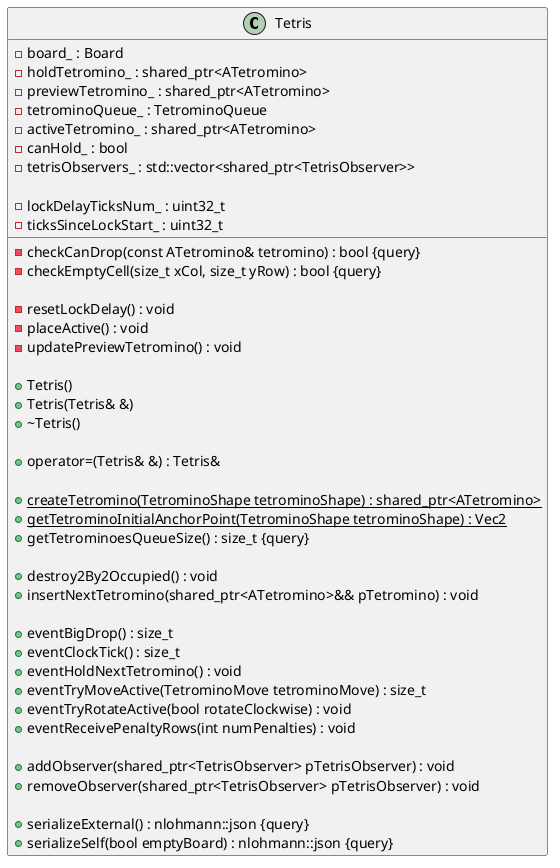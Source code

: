 @startuml (id=Tetris)

class Tetris {
	-board_ : Board
	-holdTetromino_ : shared_ptr<ATetromino>
	-previewTetromino_ : shared_ptr<ATetromino>
	-tetrominoQueue_ : TetrominoQueue
	-activeTetromino_ : shared_ptr<ATetromino>
	-canHold_ : bool
	-tetrisObservers_ : std::vector<shared_ptr<TetrisObserver>>

	-lockDelayTicksNum_ : uint32_t
	-ticksSinceLockStart_ : uint32_t

	-checkCanDrop(const ATetromino& tetromino) : bool {query}
	-checkEmptyCell(size_t xCol, size_t yRow) : bool {query}

	-resetLockDelay() : void
	-placeActive() : void
	-updatePreviewTetromino() : void
	
	+Tetris()
	+Tetris(Tetris& &)
	+~Tetris()

	+operator=(Tetris& &) : Tetris&

	+{static} createTetromino(TetrominoShape tetrominoShape) : shared_ptr<ATetromino>
	+{static} getTetrominoInitialAnchorPoint(TetrominoShape tetrominoShape) : Vec2
	+getTetrominoesQueueSize() : size_t {query}

	+destroy2By2Occupied() : void
	+insertNextTetromino(shared_ptr<ATetromino>&& pTetromino) : void

	+eventBigDrop() : size_t
	+eventClockTick() : size_t
	+eventHoldNextTetromino() : void
	+eventTryMoveActive(TetrominoMove tetrominoMove) : size_t
	+eventTryRotateActive(bool rotateClockwise) : void
	+eventReceivePenaltyRows(int numPenalties) : void
	
	+addObserver(shared_ptr<TetrisObserver> pTetrisObserver) : void
	+removeObserver(shared_ptr<TetrisObserver> pTetrisObserver) : void

	+serializeExternal() : nlohmann::json {query}
	+serializeSelf(bool emptyBoard) : nlohmann::json {query}
}

@enduml